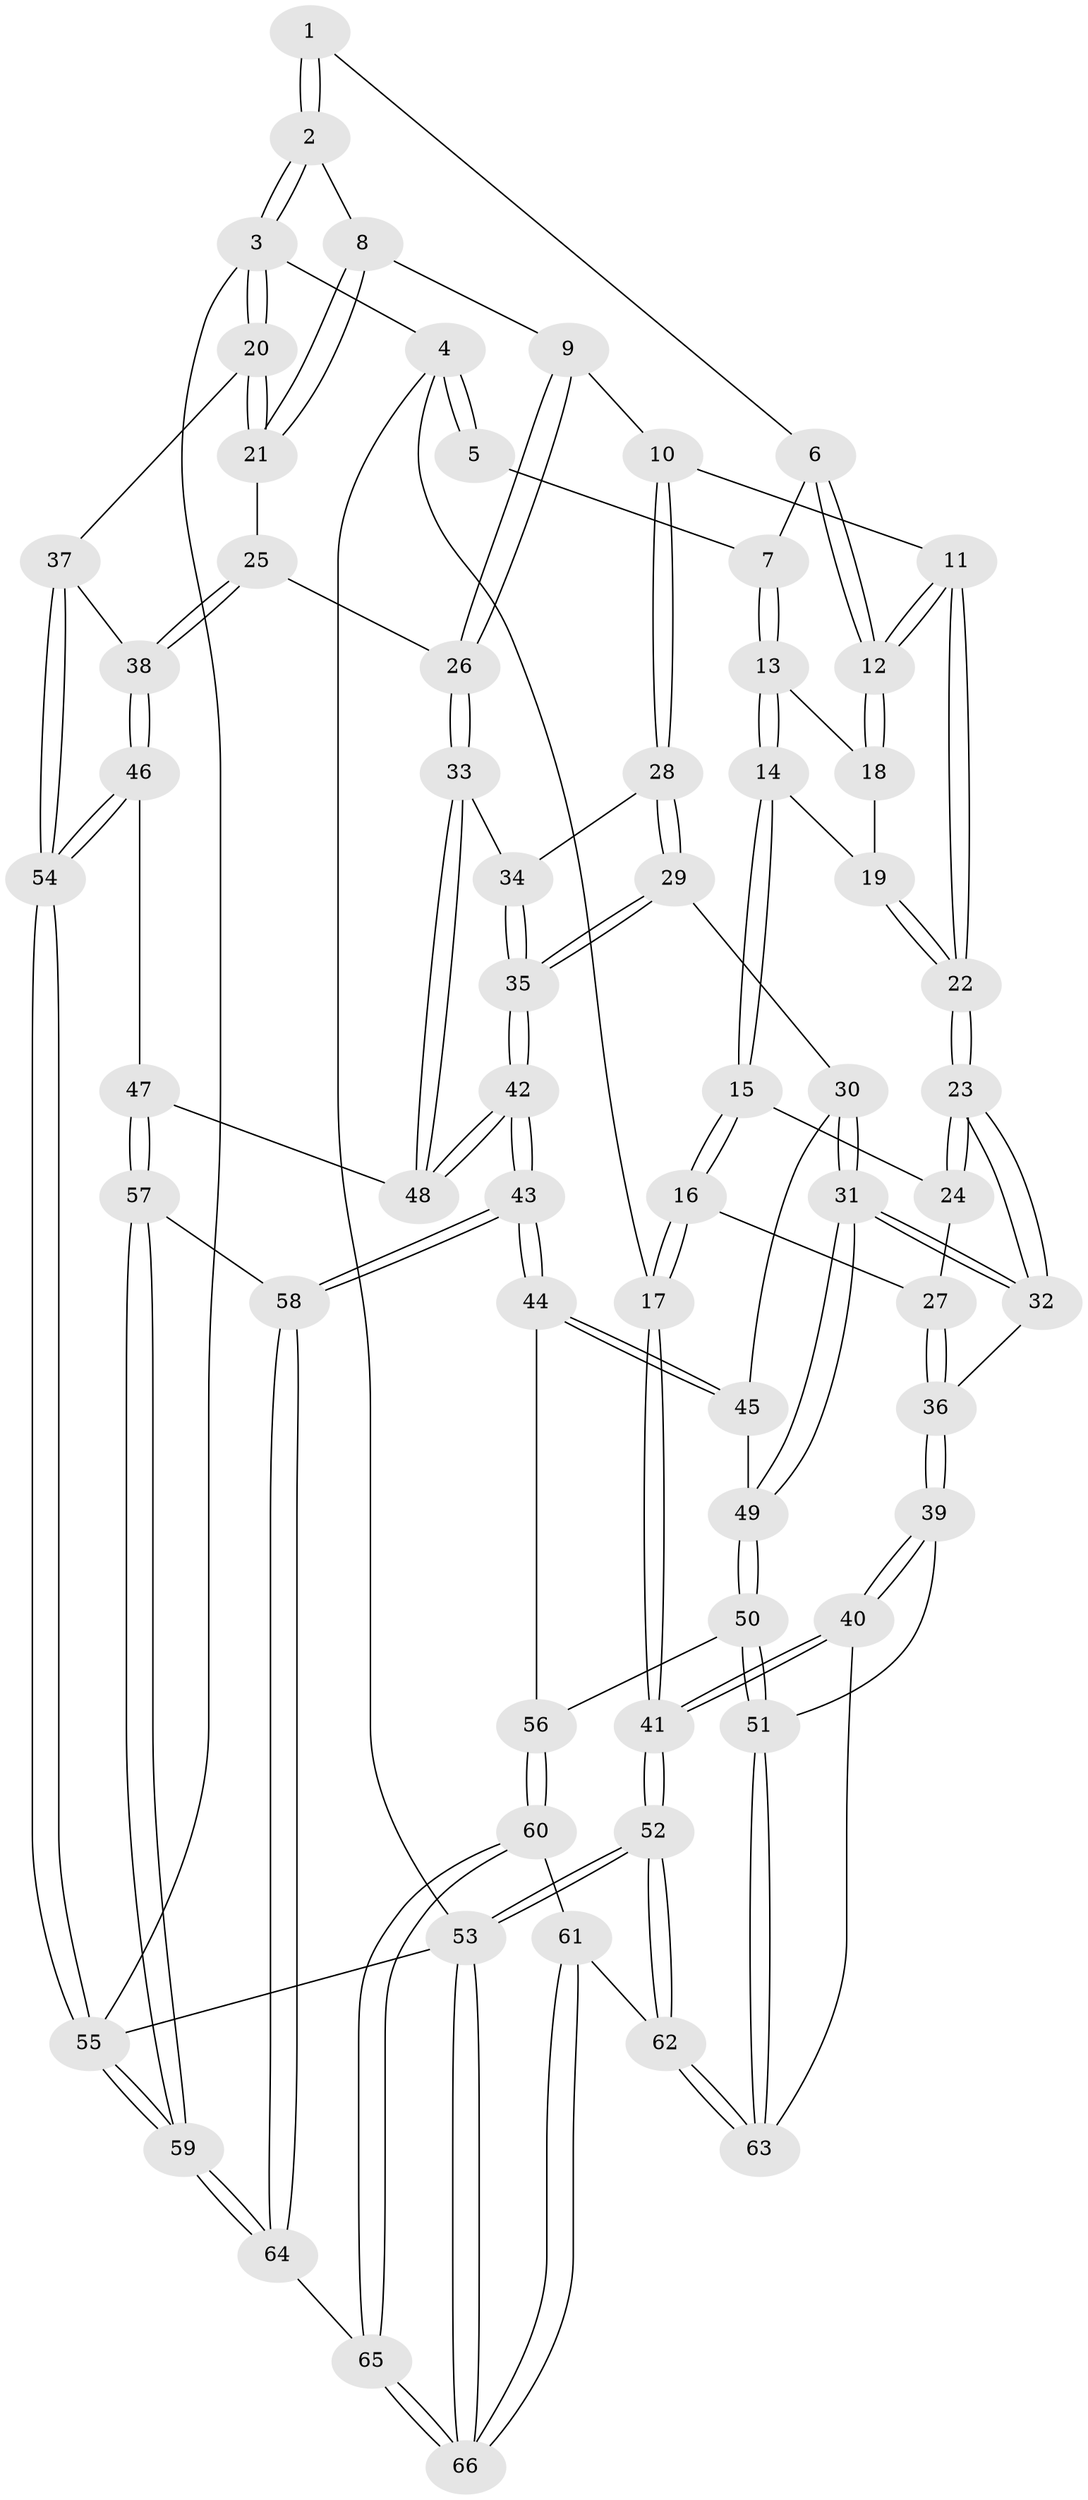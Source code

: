 // Generated by graph-tools (version 1.1) at 2025/27/03/09/25 03:27:08]
// undirected, 66 vertices, 162 edges
graph export_dot {
graph [start="1"]
  node [color=gray90,style=filled];
  1 [pos="+0.5265180265544794+0"];
  2 [pos="+0.8602928496450327+0"];
  3 [pos="+1+0"];
  4 [pos="+0+0"];
  5 [pos="+0.0015652374577871204+0"];
  6 [pos="+0.45635494036193697+0.05221355786836511"];
  7 [pos="+0.24456895721653243+0.08996765533919847"];
  8 [pos="+0.7825714251992357+0.11203232709084314"];
  9 [pos="+0.6837940140611402+0.23347685056621517"];
  10 [pos="+0.5211562536711557+0.3041181690397206"];
  11 [pos="+0.49733992221193+0.29226987252084624"];
  12 [pos="+0.47520299682837464+0.2611846301023121"];
  13 [pos="+0.24723515328357465+0.14134074107434585"];
  14 [pos="+0.12821574614422312+0.2490781827238652"];
  15 [pos="+0.08030861199548164+0.26372944493677897"];
  16 [pos="+0+0.25507456986037896"];
  17 [pos="+0+0.23350622186924846"];
  18 [pos="+0.3311711978199446+0.2157453598896491"];
  19 [pos="+0.2421973449654054+0.29960512115389676"];
  20 [pos="+1+0.3970133235963238"];
  21 [pos="+1+0.38233620391305123"];
  22 [pos="+0.285837728866605+0.41869311281217453"];
  23 [pos="+0.2655722828726355+0.44824602327416463"];
  24 [pos="+0.1966828439806555+0.39881610512600746"];
  25 [pos="+0.8593405029966124+0.450342791236304"];
  26 [pos="+0.832436611071968+0.4568609136870898"];
  27 [pos="+0.023961800883378633+0.4328083630800424"];
  28 [pos="+0.5308585263968518+0.3517888697290725"];
  29 [pos="+0.5094758567255867+0.4777905360735285"];
  30 [pos="+0.5084782668805636+0.47912347367703445"];
  31 [pos="+0.29639988122359345+0.5647611325482672"];
  32 [pos="+0.26003893252772964+0.4830718656657984"];
  33 [pos="+0.8194164293559776+0.47102131013287585"];
  34 [pos="+0.6580221138874358+0.45004131938856057"];
  35 [pos="+0.6528398679058028+0.6003444793540965"];
  36 [pos="+0.08747362776422617+0.5058733572177135"];
  37 [pos="+1+0.5113295559021214"];
  38 [pos="+0.9420321699303758+0.6121506811101577"];
  39 [pos="+0.06977078718985902+0.6197469780830966"];
  40 [pos="+0+0.6753804110573804"];
  41 [pos="+0+0.6814642773952307"];
  42 [pos="+0.6935056454472022+0.669675121560686"];
  43 [pos="+0.6147036373843121+0.7636048271864769"];
  44 [pos="+0.5627767860899499+0.7362143836186323"];
  45 [pos="+0.4907454454395781+0.6021661464011683"];
  46 [pos="+0.8855503835073838+0.681652208618781"];
  47 [pos="+0.864065799127434+0.6944415246203564"];
  48 [pos="+0.7569089155571048+0.6449702429261398"];
  49 [pos="+0.296657696932679+0.6220005944050723"];
  50 [pos="+0.2883948581901778+0.6530051569270661"];
  51 [pos="+0.17470895597245528+0.7091504084003287"];
  52 [pos="+0+1"];
  53 [pos="+0+1"];
  54 [pos="+1+0.6919407411102083"];
  55 [pos="+1+1"];
  56 [pos="+0.3581178633616756+0.7257009442233867"];
  57 [pos="+0.8756648891583282+0.7225468323990124"];
  58 [pos="+0.6310871394471445+1"];
  59 [pos="+1+1"];
  60 [pos="+0.35275504590850404+0.8492706428265804"];
  61 [pos="+0.2302371053256104+0.8680881731069583"];
  62 [pos="+0.143394609954471+0.8136660384888615"];
  63 [pos="+0.15062597326406538+0.7721054933920148"];
  64 [pos="+0.6308879192347941+1"];
  65 [pos="+0.5394220804886739+1"];
  66 [pos="+0.30444435909668427+1"];
  1 -- 2;
  1 -- 2;
  1 -- 6;
  2 -- 3;
  2 -- 3;
  2 -- 8;
  3 -- 4;
  3 -- 20;
  3 -- 20;
  3 -- 55;
  4 -- 5;
  4 -- 5;
  4 -- 17;
  4 -- 53;
  5 -- 7;
  6 -- 7;
  6 -- 12;
  6 -- 12;
  7 -- 13;
  7 -- 13;
  8 -- 9;
  8 -- 21;
  8 -- 21;
  9 -- 10;
  9 -- 26;
  9 -- 26;
  10 -- 11;
  10 -- 28;
  10 -- 28;
  11 -- 12;
  11 -- 12;
  11 -- 22;
  11 -- 22;
  12 -- 18;
  12 -- 18;
  13 -- 14;
  13 -- 14;
  13 -- 18;
  14 -- 15;
  14 -- 15;
  14 -- 19;
  15 -- 16;
  15 -- 16;
  15 -- 24;
  16 -- 17;
  16 -- 17;
  16 -- 27;
  17 -- 41;
  17 -- 41;
  18 -- 19;
  19 -- 22;
  19 -- 22;
  20 -- 21;
  20 -- 21;
  20 -- 37;
  21 -- 25;
  22 -- 23;
  22 -- 23;
  23 -- 24;
  23 -- 24;
  23 -- 32;
  23 -- 32;
  24 -- 27;
  25 -- 26;
  25 -- 38;
  25 -- 38;
  26 -- 33;
  26 -- 33;
  27 -- 36;
  27 -- 36;
  28 -- 29;
  28 -- 29;
  28 -- 34;
  29 -- 30;
  29 -- 35;
  29 -- 35;
  30 -- 31;
  30 -- 31;
  30 -- 45;
  31 -- 32;
  31 -- 32;
  31 -- 49;
  31 -- 49;
  32 -- 36;
  33 -- 34;
  33 -- 48;
  33 -- 48;
  34 -- 35;
  34 -- 35;
  35 -- 42;
  35 -- 42;
  36 -- 39;
  36 -- 39;
  37 -- 38;
  37 -- 54;
  37 -- 54;
  38 -- 46;
  38 -- 46;
  39 -- 40;
  39 -- 40;
  39 -- 51;
  40 -- 41;
  40 -- 41;
  40 -- 63;
  41 -- 52;
  41 -- 52;
  42 -- 43;
  42 -- 43;
  42 -- 48;
  42 -- 48;
  43 -- 44;
  43 -- 44;
  43 -- 58;
  43 -- 58;
  44 -- 45;
  44 -- 45;
  44 -- 56;
  45 -- 49;
  46 -- 47;
  46 -- 54;
  46 -- 54;
  47 -- 48;
  47 -- 57;
  47 -- 57;
  49 -- 50;
  49 -- 50;
  50 -- 51;
  50 -- 51;
  50 -- 56;
  51 -- 63;
  51 -- 63;
  52 -- 53;
  52 -- 53;
  52 -- 62;
  52 -- 62;
  53 -- 66;
  53 -- 66;
  53 -- 55;
  54 -- 55;
  54 -- 55;
  55 -- 59;
  55 -- 59;
  56 -- 60;
  56 -- 60;
  57 -- 58;
  57 -- 59;
  57 -- 59;
  58 -- 64;
  58 -- 64;
  59 -- 64;
  59 -- 64;
  60 -- 61;
  60 -- 65;
  60 -- 65;
  61 -- 62;
  61 -- 66;
  61 -- 66;
  62 -- 63;
  62 -- 63;
  64 -- 65;
  65 -- 66;
  65 -- 66;
}
